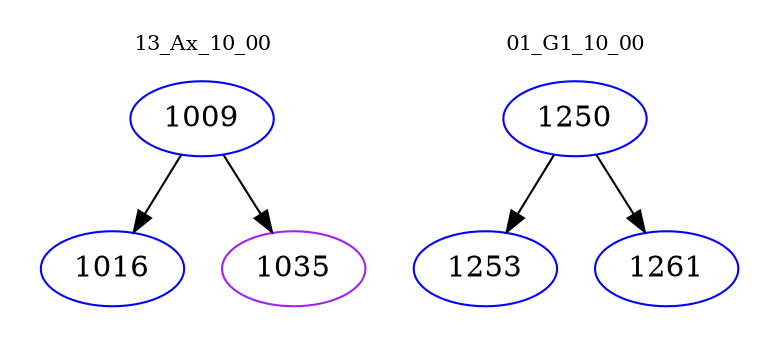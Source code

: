 digraph{
subgraph cluster_0 {
color = white
label = "13_Ax_10_00";
fontsize=10;
T0_1009 [label="1009", color="blue"]
T0_1009 -> T0_1016 [color="black"]
T0_1016 [label="1016", color="blue"]
T0_1009 -> T0_1035 [color="black"]
T0_1035 [label="1035", color="purple"]
}
subgraph cluster_1 {
color = white
label = "01_G1_10_00";
fontsize=10;
T1_1250 [label="1250", color="blue"]
T1_1250 -> T1_1253 [color="black"]
T1_1253 [label="1253", color="blue"]
T1_1250 -> T1_1261 [color="black"]
T1_1261 [label="1261", color="blue"]
}
}
